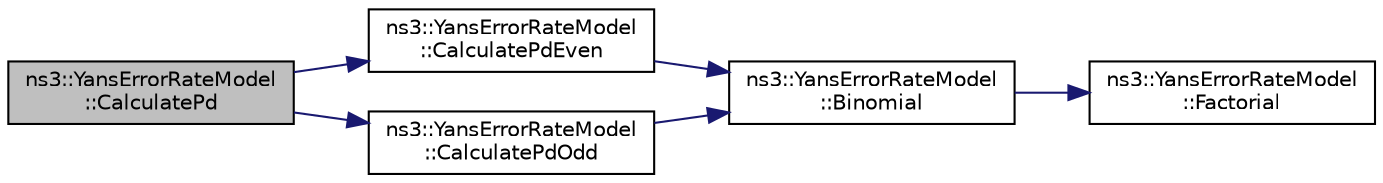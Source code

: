 digraph "ns3::YansErrorRateModel::CalculatePd"
{
  edge [fontname="Helvetica",fontsize="10",labelfontname="Helvetica",labelfontsize="10"];
  node [fontname="Helvetica",fontsize="10",shape=record];
  rankdir="LR";
  Node1 [label="ns3::YansErrorRateModel\l::CalculatePd",height=0.2,width=0.4,color="black", fillcolor="grey75", style="filled", fontcolor="black"];
  Node1 -> Node2 [color="midnightblue",fontsize="10",style="solid"];
  Node2 [label="ns3::YansErrorRateModel\l::CalculatePdEven",height=0.2,width=0.4,color="black", fillcolor="white", style="filled",URL="$d2/dc1/classns3_1_1YansErrorRateModel.html#ac83ae34ee93e89d32b42c3c97ff37090"];
  Node2 -> Node3 [color="midnightblue",fontsize="10",style="solid"];
  Node3 [label="ns3::YansErrorRateModel\l::Binomial",height=0.2,width=0.4,color="black", fillcolor="white", style="filled",URL="$d2/dc1/classns3_1_1YansErrorRateModel.html#a7d43b7444a4af7ad0d56f285ebe06bf5"];
  Node3 -> Node4 [color="midnightblue",fontsize="10",style="solid"];
  Node4 [label="ns3::YansErrorRateModel\l::Factorial",height=0.2,width=0.4,color="black", fillcolor="white", style="filled",URL="$d2/dc1/classns3_1_1YansErrorRateModel.html#af74773f1476eb157d06c67500bf636c8"];
  Node1 -> Node5 [color="midnightblue",fontsize="10",style="solid"];
  Node5 [label="ns3::YansErrorRateModel\l::CalculatePdOdd",height=0.2,width=0.4,color="black", fillcolor="white", style="filled",URL="$d2/dc1/classns3_1_1YansErrorRateModel.html#a602143c06ab2a0a320ad1b01fc8f3fca"];
  Node5 -> Node3 [color="midnightblue",fontsize="10",style="solid"];
}
